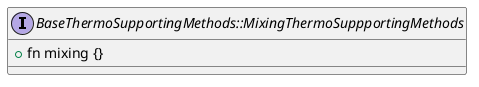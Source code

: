 @startuml mixing_thermo_methods_class_diagram 


Interface BaseThermoSupportingMethods::MixingThermoSuppportingMethods {
    + fn mixing {}
}

@enduml
